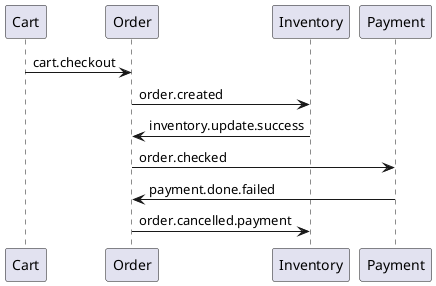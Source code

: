 @startuml checkout-payment-failed
Cart -> Order: cart.checkout
Order -> Inventory: order.created
Inventory -> Order: inventory.update.success
Order -> Payment: order.checked
Payment -> Order: payment.done.failed
Order -> Inventory: order.cancelled.payment
@enduml